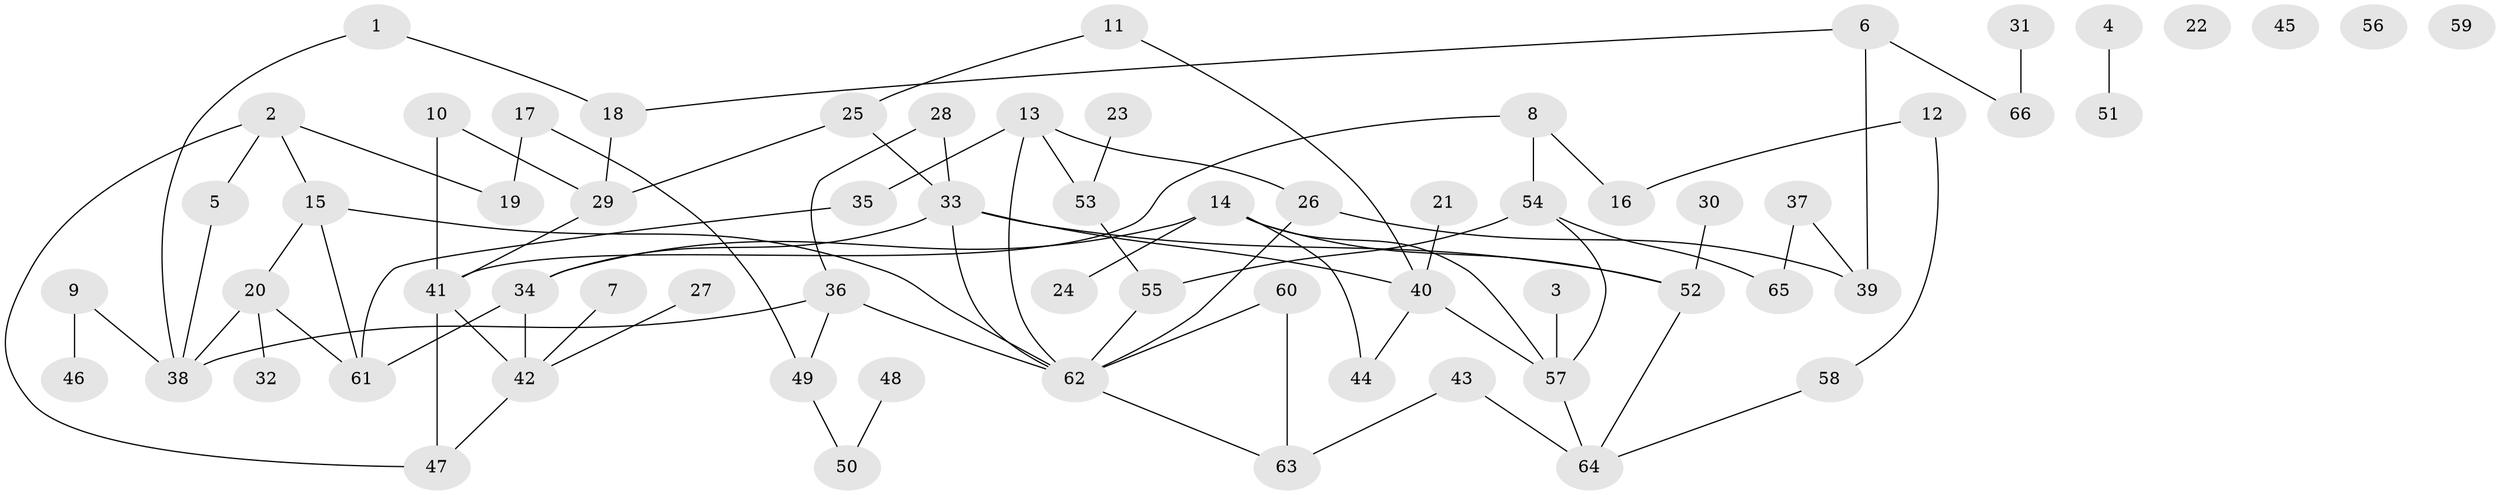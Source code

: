 // Generated by graph-tools (version 1.1) at 2025/13/03/09/25 04:13:01]
// undirected, 66 vertices, 86 edges
graph export_dot {
graph [start="1"]
  node [color=gray90,style=filled];
  1;
  2;
  3;
  4;
  5;
  6;
  7;
  8;
  9;
  10;
  11;
  12;
  13;
  14;
  15;
  16;
  17;
  18;
  19;
  20;
  21;
  22;
  23;
  24;
  25;
  26;
  27;
  28;
  29;
  30;
  31;
  32;
  33;
  34;
  35;
  36;
  37;
  38;
  39;
  40;
  41;
  42;
  43;
  44;
  45;
  46;
  47;
  48;
  49;
  50;
  51;
  52;
  53;
  54;
  55;
  56;
  57;
  58;
  59;
  60;
  61;
  62;
  63;
  64;
  65;
  66;
  1 -- 18;
  1 -- 38;
  2 -- 5;
  2 -- 15;
  2 -- 19;
  2 -- 47;
  3 -- 57;
  4 -- 51;
  5 -- 38;
  6 -- 18;
  6 -- 39;
  6 -- 66;
  7 -- 42;
  8 -- 16;
  8 -- 41;
  8 -- 54;
  9 -- 38;
  9 -- 46;
  10 -- 29;
  10 -- 41;
  11 -- 25;
  11 -- 40;
  12 -- 16;
  12 -- 58;
  13 -- 26;
  13 -- 35;
  13 -- 53;
  13 -- 62;
  14 -- 24;
  14 -- 34;
  14 -- 44;
  14 -- 52;
  14 -- 57;
  15 -- 20;
  15 -- 61;
  15 -- 62;
  17 -- 19;
  17 -- 49;
  18 -- 29;
  20 -- 32;
  20 -- 38;
  20 -- 61;
  21 -- 40;
  23 -- 53;
  25 -- 29;
  25 -- 33;
  26 -- 39;
  26 -- 62;
  27 -- 42;
  28 -- 33;
  28 -- 36;
  29 -- 41;
  30 -- 52;
  31 -- 66;
  33 -- 34;
  33 -- 40;
  33 -- 52;
  33 -- 62;
  34 -- 42;
  34 -- 61;
  35 -- 61;
  36 -- 38;
  36 -- 49;
  36 -- 62;
  37 -- 39;
  37 -- 65;
  40 -- 44;
  40 -- 57;
  41 -- 42;
  41 -- 47;
  42 -- 47;
  43 -- 63;
  43 -- 64;
  48 -- 50;
  49 -- 50;
  52 -- 64;
  53 -- 55;
  54 -- 55;
  54 -- 57;
  54 -- 65;
  55 -- 62;
  57 -- 64;
  58 -- 64;
  60 -- 62;
  60 -- 63;
  62 -- 63;
}
